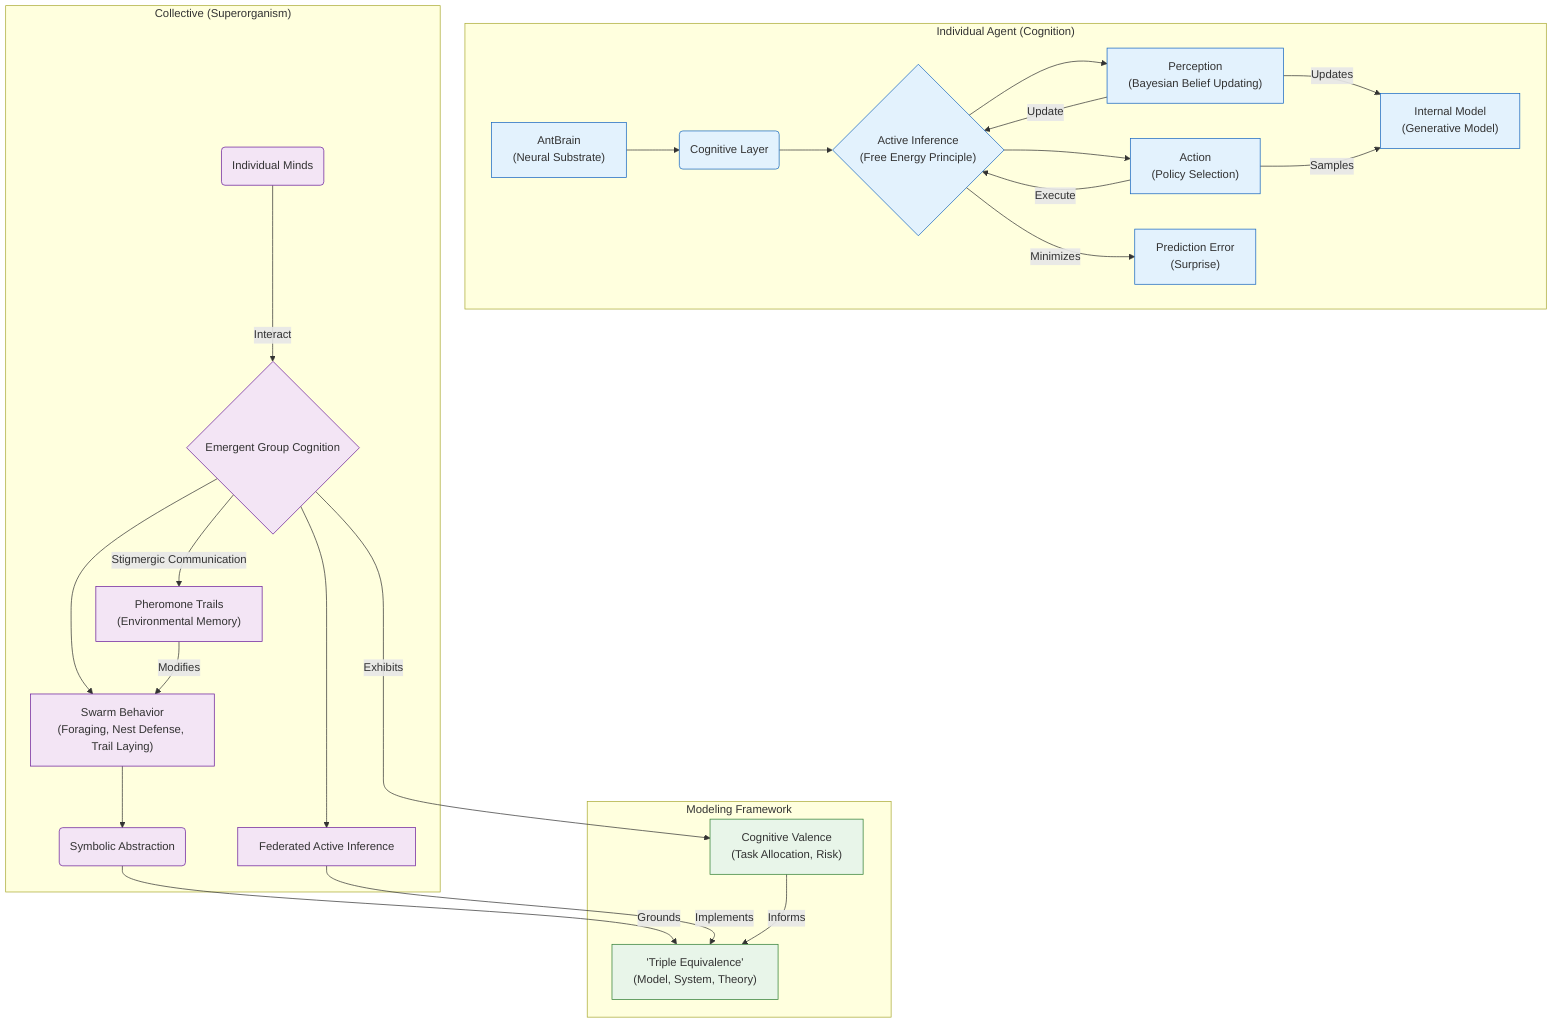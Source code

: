 graph TD
 %% Individual Cognition Layer
 subgraph "Individual Agent (Cognition)"
 A["AntBrain<br/>(Neural Substrate)"] --> B(Cognitive Layer)
 B --> C{"Active Inference<br/>(Free Energy Principle)"}
 C --> D["Perception<br/>(Bayesian Belief Updating)"]
 C --> E["Action<br/>(Policy Selection)"]
 D -- "Update" --> C
 E -- "Execute" --> C
 B1["Internal Model<br/>(Generative Model)"]
 B2["Prediction Error<br/>(Surprise)"]
 C -- "Minimizes" --> B2
 D -- "Updates" --> B1
 E -- "Samples" --> B1
end
%% Collective Cognition Layer
 subgraph "Collective (Superorganism)"
 F(Individual Minds) -- "Interact" --> G{"Emergent Group Cognition"}
 G --> H["Federated Active Inference"]
 G --> I["Swarm Behavior<br/>(Foraging, Nest Defense, Trail Laying)"]
 I --> J(Symbolic Abstraction)
 G -- "Stigmergic Communication" --> S["Pheromone Trails<br/>(Environmental Memory)"]
 S -- "Modifies" --> I
end
%% Modeling Framework Layer
 subgraph "Modeling Framework"
 K["'Triple Equivalence'<br/>(Model, System, Theory)"]
 J -- "Grounds" --> K
 H -- "Implements" --> K
 G -- "Exhibits" --> L["Cognitive Valence<br/>(Task Allocation, Risk)"]
 L -- "Informs" --> K
end
%% Visual classes for clarity
 classDef indiv fill:#e3f2fd,stroke:#1565c0

 classDef coll fill:#f3e5f5,stroke:#6a1b9a

 classDef model fill:#e8f5e9,stroke:#2e7d32

 class A,B,C,D,E,B1,B2 indiv

 class F,G,H,I,J,S coll

 class K,L model